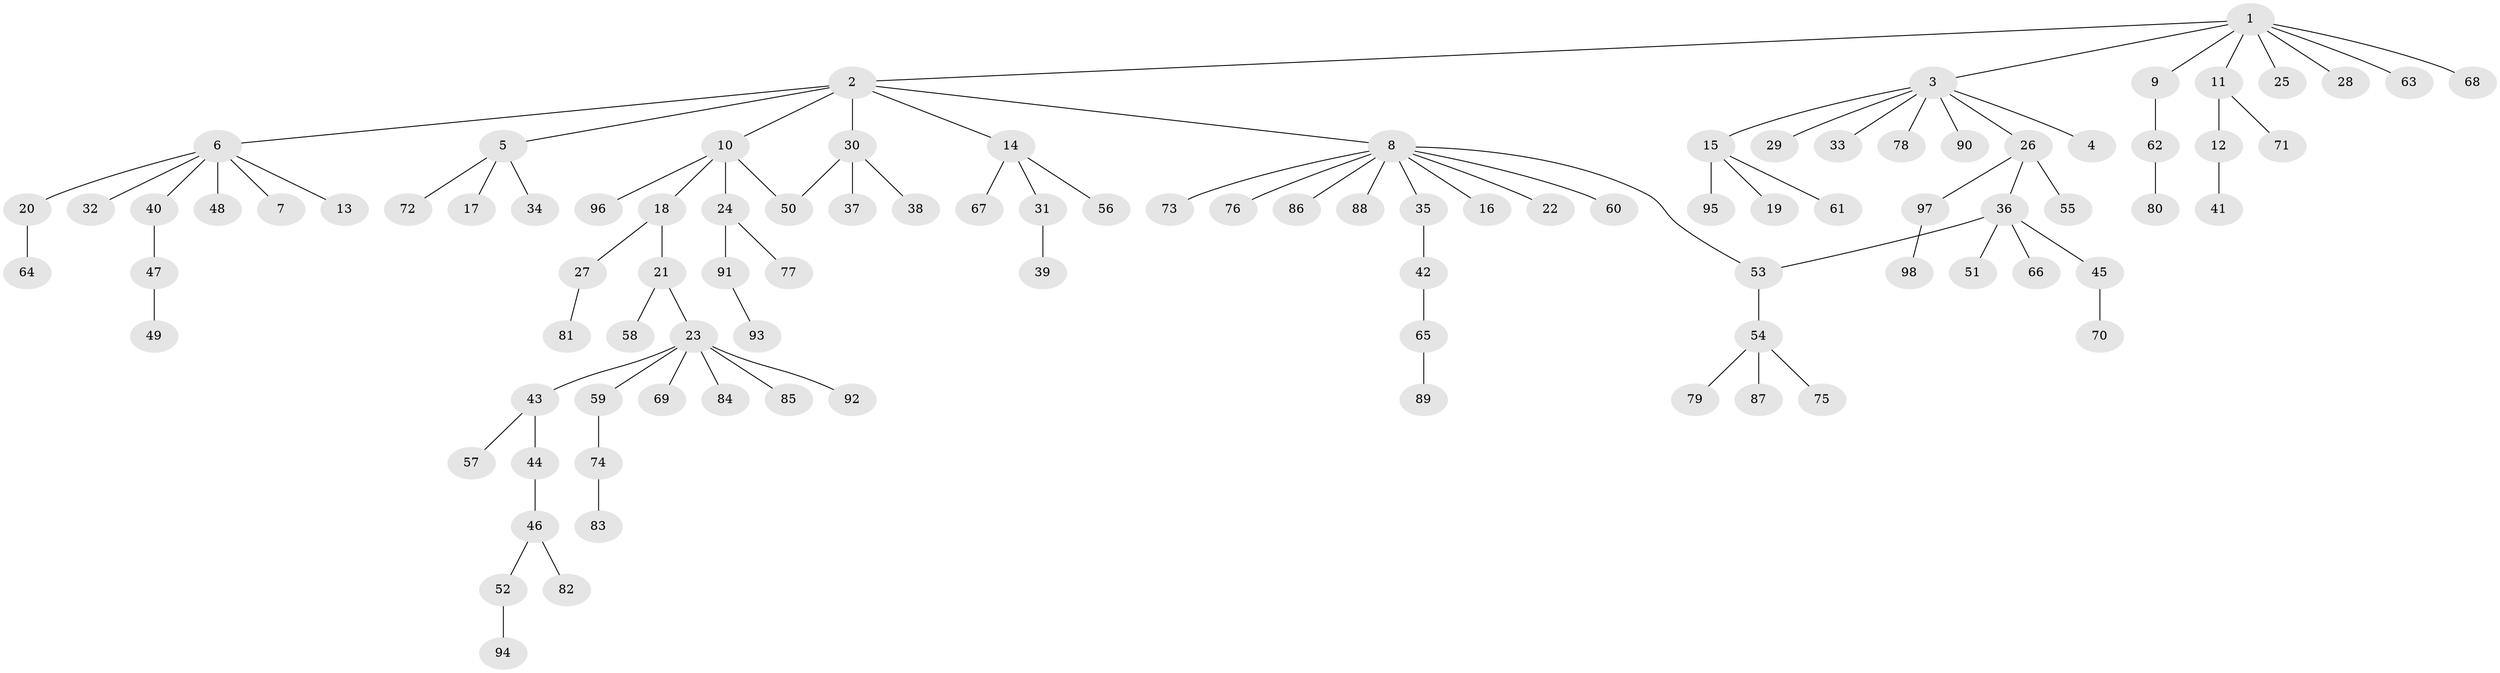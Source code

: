 // coarse degree distribution, {1: 0.6666666666666666, 4: 0.06666666666666667, 5: 0.1, 6: 0.03333333333333333, 3: 0.1, 2: 0.03333333333333333}
// Generated by graph-tools (version 1.1) at 2025/36/03/04/25 23:36:51]
// undirected, 98 vertices, 99 edges
graph export_dot {
  node [color=gray90,style=filled];
  1;
  2;
  3;
  4;
  5;
  6;
  7;
  8;
  9;
  10;
  11;
  12;
  13;
  14;
  15;
  16;
  17;
  18;
  19;
  20;
  21;
  22;
  23;
  24;
  25;
  26;
  27;
  28;
  29;
  30;
  31;
  32;
  33;
  34;
  35;
  36;
  37;
  38;
  39;
  40;
  41;
  42;
  43;
  44;
  45;
  46;
  47;
  48;
  49;
  50;
  51;
  52;
  53;
  54;
  55;
  56;
  57;
  58;
  59;
  60;
  61;
  62;
  63;
  64;
  65;
  66;
  67;
  68;
  69;
  70;
  71;
  72;
  73;
  74;
  75;
  76;
  77;
  78;
  79;
  80;
  81;
  82;
  83;
  84;
  85;
  86;
  87;
  88;
  89;
  90;
  91;
  92;
  93;
  94;
  95;
  96;
  97;
  98;
  1 -- 2;
  1 -- 3;
  1 -- 9;
  1 -- 11;
  1 -- 25;
  1 -- 28;
  1 -- 63;
  1 -- 68;
  2 -- 5;
  2 -- 6;
  2 -- 8;
  2 -- 10;
  2 -- 14;
  2 -- 30;
  3 -- 4;
  3 -- 15;
  3 -- 26;
  3 -- 29;
  3 -- 33;
  3 -- 78;
  3 -- 90;
  5 -- 17;
  5 -- 34;
  5 -- 72;
  6 -- 7;
  6 -- 13;
  6 -- 20;
  6 -- 32;
  6 -- 40;
  6 -- 48;
  8 -- 16;
  8 -- 22;
  8 -- 35;
  8 -- 53;
  8 -- 60;
  8 -- 73;
  8 -- 76;
  8 -- 86;
  8 -- 88;
  9 -- 62;
  10 -- 18;
  10 -- 24;
  10 -- 50;
  10 -- 96;
  11 -- 12;
  11 -- 71;
  12 -- 41;
  14 -- 31;
  14 -- 56;
  14 -- 67;
  15 -- 19;
  15 -- 61;
  15 -- 95;
  18 -- 21;
  18 -- 27;
  20 -- 64;
  21 -- 23;
  21 -- 58;
  23 -- 43;
  23 -- 59;
  23 -- 69;
  23 -- 84;
  23 -- 85;
  23 -- 92;
  24 -- 77;
  24 -- 91;
  26 -- 36;
  26 -- 55;
  26 -- 97;
  27 -- 81;
  30 -- 37;
  30 -- 38;
  30 -- 50;
  31 -- 39;
  35 -- 42;
  36 -- 45;
  36 -- 51;
  36 -- 53;
  36 -- 66;
  40 -- 47;
  42 -- 65;
  43 -- 44;
  43 -- 57;
  44 -- 46;
  45 -- 70;
  46 -- 52;
  46 -- 82;
  47 -- 49;
  52 -- 94;
  53 -- 54;
  54 -- 75;
  54 -- 79;
  54 -- 87;
  59 -- 74;
  62 -- 80;
  65 -- 89;
  74 -- 83;
  91 -- 93;
  97 -- 98;
}
